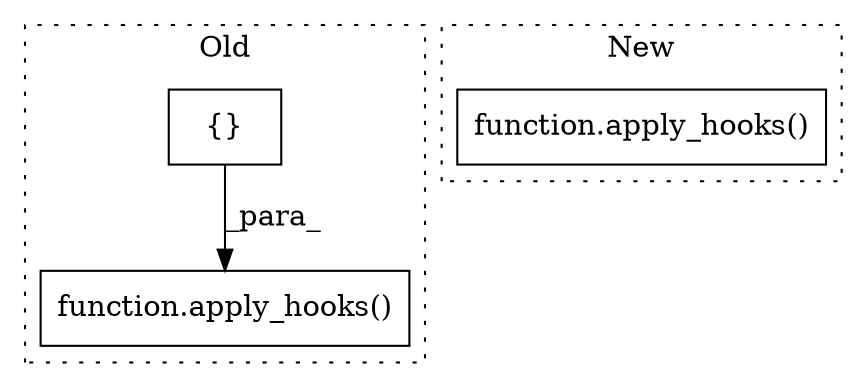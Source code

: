 digraph G {
subgraph cluster0 {
1 [label="function.apply_hooks()" a="75" s="10069,10144" l="12,1" shape="box"];
3 [label="{}" a="59" s="9871,9871" l="2,1" shape="box"];
label = "Old";
style="dotted";
}
subgraph cluster1 {
2 [label="function.apply_hooks()" a="75" s="9981,10028" l="12,1" shape="box"];
label = "New";
style="dotted";
}
3 -> 1 [label="_para_"];
}
